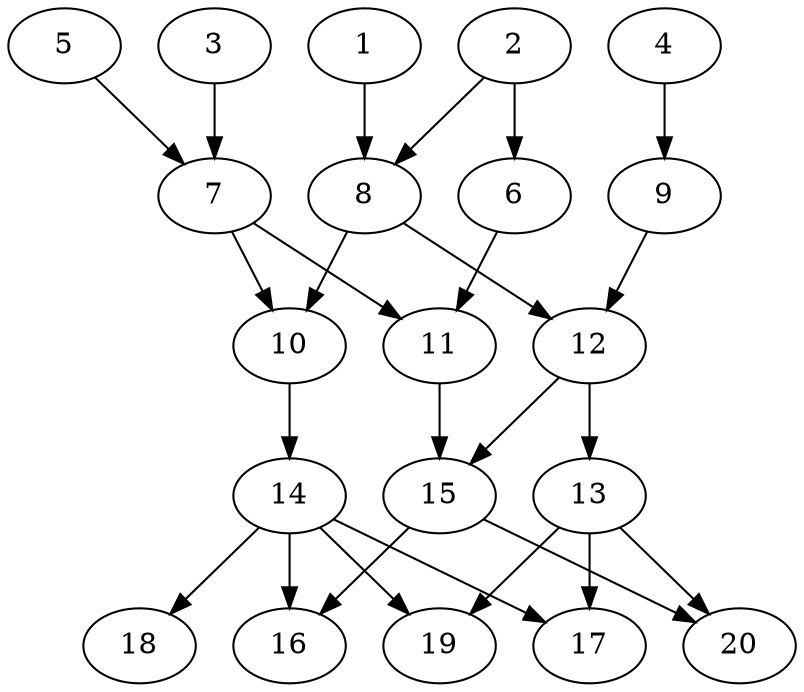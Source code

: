 // DAG automatically generated by daggen at Wed Jul 24 22:10:09 2019
// ./daggen --dot -n 20 --ccr 0.5 --fat 0.5 --regular 0.5 --density 0.5 --mindata 5242880 --maxdata 52428800 
digraph G {
  1 [size="37562368", alpha="0.08", expect_size="18781184"] 
  1 -> 8 [size ="18781184"]
  2 [size="43075584", alpha="0.13", expect_size="21537792"] 
  2 -> 6 [size ="21537792"]
  2 -> 8 [size ="21537792"]
  3 [size="96636928", alpha="0.14", expect_size="48318464"] 
  3 -> 7 [size ="48318464"]
  4 [size="17569792", alpha="0.02", expect_size="8784896"] 
  4 -> 9 [size ="8784896"]
  5 [size="15919104", alpha="0.11", expect_size="7959552"] 
  5 -> 7 [size ="7959552"]
  6 [size="90843136", alpha="0.18", expect_size="45421568"] 
  6 -> 11 [size ="45421568"]
  7 [size="89843712", alpha="0.19", expect_size="44921856"] 
  7 -> 10 [size ="44921856"]
  7 -> 11 [size ="44921856"]
  8 [size="62470144", alpha="0.11", expect_size="31235072"] 
  8 -> 10 [size ="31235072"]
  8 -> 12 [size ="31235072"]
  9 [size="100706304", alpha="0.11", expect_size="50353152"] 
  9 -> 12 [size ="50353152"]
  10 [size="68169728", alpha="0.17", expect_size="34084864"] 
  10 -> 14 [size ="34084864"]
  11 [size="52344832", alpha="0.12", expect_size="26172416"] 
  11 -> 15 [size ="26172416"]
  12 [size="88616960", alpha="0.01", expect_size="44308480"] 
  12 -> 13 [size ="44308480"]
  12 -> 15 [size ="44308480"]
  13 [size="55252992", alpha="0.13", expect_size="27626496"] 
  13 -> 17 [size ="27626496"]
  13 -> 19 [size ="27626496"]
  13 -> 20 [size ="27626496"]
  14 [size="28637184", alpha="0.04", expect_size="14318592"] 
  14 -> 16 [size ="14318592"]
  14 -> 17 [size ="14318592"]
  14 -> 18 [size ="14318592"]
  14 -> 19 [size ="14318592"]
  15 [size="38402048", alpha="0.06", expect_size="19201024"] 
  15 -> 16 [size ="19201024"]
  15 -> 20 [size ="19201024"]
  16 [size="90667008", alpha="0.10", expect_size="45333504"] 
  17 [size="81238016", alpha="0.20", expect_size="40619008"] 
  18 [size="78280704", alpha="0.00", expect_size="39140352"] 
  19 [size="37113856", alpha="0.18", expect_size="18556928"] 
  20 [size="87027712", alpha="0.04", expect_size="43513856"] 
}
